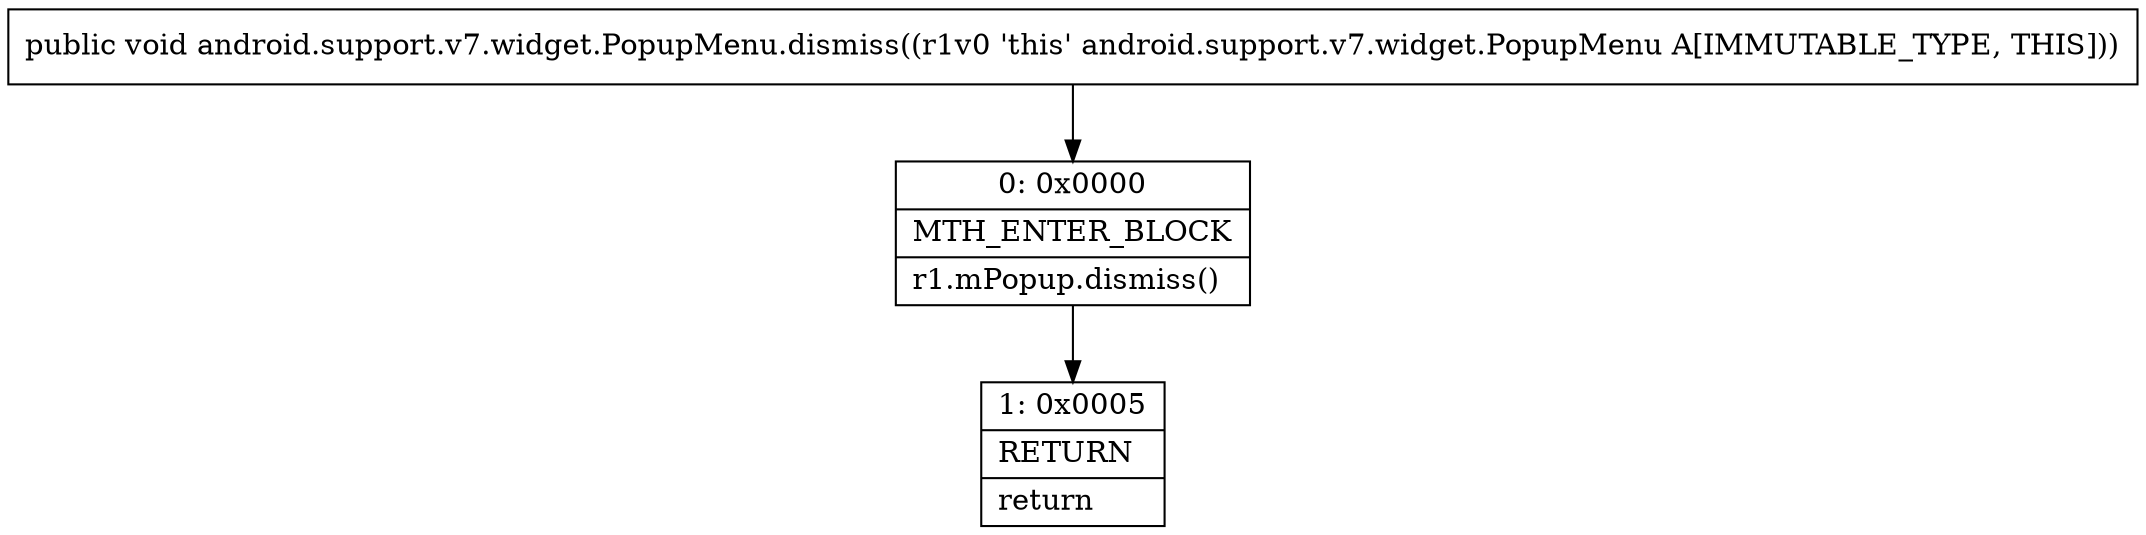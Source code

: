 digraph "CFG forandroid.support.v7.widget.PopupMenu.dismiss()V" {
Node_0 [shape=record,label="{0\:\ 0x0000|MTH_ENTER_BLOCK\l|r1.mPopup.dismiss()\l}"];
Node_1 [shape=record,label="{1\:\ 0x0005|RETURN\l|return\l}"];
MethodNode[shape=record,label="{public void android.support.v7.widget.PopupMenu.dismiss((r1v0 'this' android.support.v7.widget.PopupMenu A[IMMUTABLE_TYPE, THIS])) }"];
MethodNode -> Node_0;
Node_0 -> Node_1;
}

